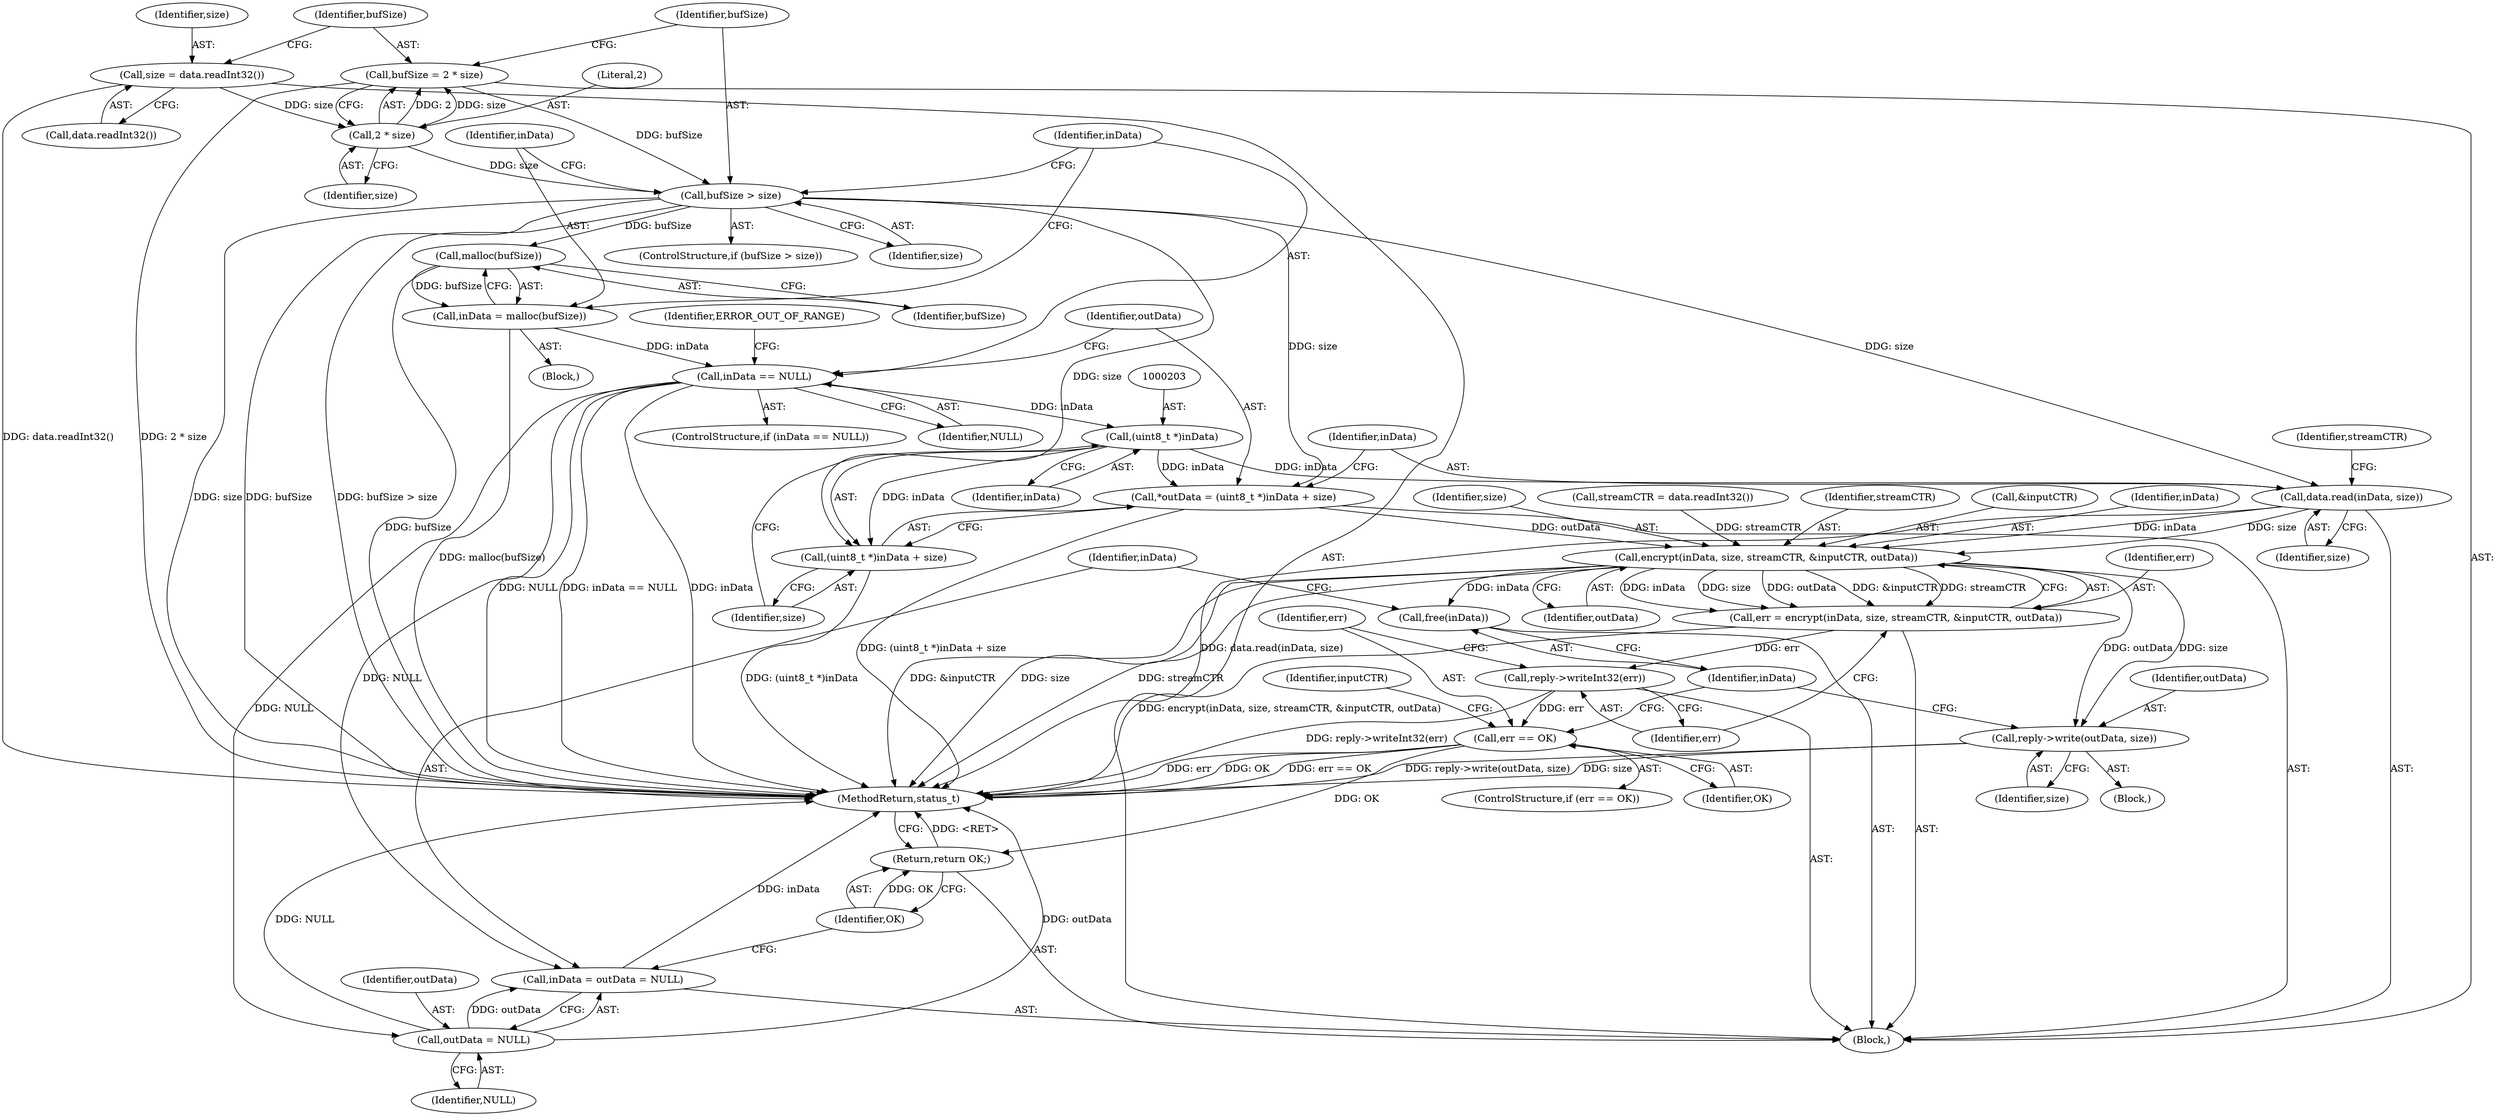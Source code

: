 digraph "0_Android_9667e3eff2d34c3797c3b529370de47b2c1f1bf6@API" {
"1000187" [label="(Call,malloc(bufSize))"];
"1000181" [label="(Call,bufSize > size)"];
"1000175" [label="(Call,bufSize = 2 * size)"];
"1000177" [label="(Call,2 * size)"];
"1000171" [label="(Call,size = data.readInt32())"];
"1000185" [label="(Call,inData = malloc(bufSize))"];
"1000190" [label="(Call,inData == NULL)"];
"1000202" [label="(Call,(uint8_t *)inData)"];
"1000199" [label="(Call,*outData = (uint8_t *)inData + size)"];
"1000217" [label="(Call,encrypt(inData, size, streamCTR, &inputCTR, outData))"];
"1000215" [label="(Call,err = encrypt(inData, size, streamCTR, &inputCTR, outData))"];
"1000224" [label="(Call,reply->writeInt32(err))"];
"1000227" [label="(Call,err == OK)"];
"1000243" [label="(Return,return OK;)"];
"1000233" [label="(Call,reply->write(outData, size))"];
"1000236" [label="(Call,free(inData))"];
"1000201" [label="(Call,(uint8_t *)inData + size)"];
"1000206" [label="(Call,data.read(inData, size))"];
"1000238" [label="(Call,inData = outData = NULL)"];
"1000240" [label="(Call,outData = NULL)"];
"1000199" [label="(Call,*outData = (uint8_t *)inData + size)"];
"1000218" [label="(Identifier,inData)"];
"1000219" [label="(Identifier,size)"];
"1000217" [label="(Call,encrypt(inData, size, streamCTR, &inputCTR, outData))"];
"1000183" [label="(Identifier,size)"];
"1000175" [label="(Call,bufSize = 2 * size)"];
"1000232" [label="(Identifier,inputCTR)"];
"1000211" [label="(Identifier,streamCTR)"];
"1000200" [label="(Identifier,outData)"];
"1000243" [label="(Return,return OK;)"];
"1000207" [label="(Identifier,inData)"];
"1000202" [label="(Call,(uint8_t *)inData)"];
"1000169" [label="(Block,)"];
"1000216" [label="(Identifier,err)"];
"1000208" [label="(Identifier,size)"];
"1000235" [label="(Identifier,size)"];
"1000244" [label="(Identifier,OK)"];
"1000172" [label="(Identifier,size)"];
"1000224" [label="(Call,reply->writeInt32(err))"];
"1000201" [label="(Call,(uint8_t *)inData + size)"];
"1000230" [label="(Block,)"];
"1000395" [label="(MethodReturn,status_t)"];
"1000180" [label="(ControlStructure,if (bufSize > size))"];
"1000210" [label="(Call,streamCTR = data.readInt32())"];
"1000171" [label="(Call,size = data.readInt32())"];
"1000173" [label="(Call,data.readInt32())"];
"1000206" [label="(Call,data.read(inData, size))"];
"1000189" [label="(ControlStructure,if (inData == NULL))"];
"1000240" [label="(Call,outData = NULL)"];
"1000237" [label="(Identifier,inData)"];
"1000220" [label="(Identifier,streamCTR)"];
"1000226" [label="(ControlStructure,if (err == OK))"];
"1000186" [label="(Identifier,inData)"];
"1000185" [label="(Call,inData = malloc(bufSize))"];
"1000241" [label="(Identifier,outData)"];
"1000176" [label="(Identifier,bufSize)"];
"1000215" [label="(Call,err = encrypt(inData, size, streamCTR, &inputCTR, outData))"];
"1000242" [label="(Identifier,NULL)"];
"1000236" [label="(Call,free(inData))"];
"1000181" [label="(Call,bufSize > size)"];
"1000233" [label="(Call,reply->write(outData, size))"];
"1000187" [label="(Call,malloc(bufSize))"];
"1000191" [label="(Identifier,inData)"];
"1000188" [label="(Identifier,bufSize)"];
"1000184" [label="(Block,)"];
"1000192" [label="(Identifier,NULL)"];
"1000223" [label="(Identifier,outData)"];
"1000190" [label="(Call,inData == NULL)"];
"1000228" [label="(Identifier,err)"];
"1000227" [label="(Call,err == OK)"];
"1000178" [label="(Literal,2)"];
"1000177" [label="(Call,2 * size)"];
"1000225" [label="(Identifier,err)"];
"1000238" [label="(Call,inData = outData = NULL)"];
"1000204" [label="(Identifier,inData)"];
"1000205" [label="(Identifier,size)"];
"1000182" [label="(Identifier,bufSize)"];
"1000234" [label="(Identifier,outData)"];
"1000179" [label="(Identifier,size)"];
"1000239" [label="(Identifier,inData)"];
"1000195" [label="(Identifier,ERROR_OUT_OF_RANGE)"];
"1000221" [label="(Call,&inputCTR)"];
"1000229" [label="(Identifier,OK)"];
"1000187" -> "1000185"  [label="AST: "];
"1000187" -> "1000188"  [label="CFG: "];
"1000188" -> "1000187"  [label="AST: "];
"1000185" -> "1000187"  [label="CFG: "];
"1000187" -> "1000395"  [label="DDG: bufSize"];
"1000187" -> "1000185"  [label="DDG: bufSize"];
"1000181" -> "1000187"  [label="DDG: bufSize"];
"1000181" -> "1000180"  [label="AST: "];
"1000181" -> "1000183"  [label="CFG: "];
"1000182" -> "1000181"  [label="AST: "];
"1000183" -> "1000181"  [label="AST: "];
"1000186" -> "1000181"  [label="CFG: "];
"1000191" -> "1000181"  [label="CFG: "];
"1000181" -> "1000395"  [label="DDG: bufSize"];
"1000181" -> "1000395"  [label="DDG: bufSize > size"];
"1000181" -> "1000395"  [label="DDG: size"];
"1000175" -> "1000181"  [label="DDG: bufSize"];
"1000177" -> "1000181"  [label="DDG: size"];
"1000181" -> "1000199"  [label="DDG: size"];
"1000181" -> "1000201"  [label="DDG: size"];
"1000181" -> "1000206"  [label="DDG: size"];
"1000175" -> "1000169"  [label="AST: "];
"1000175" -> "1000177"  [label="CFG: "];
"1000176" -> "1000175"  [label="AST: "];
"1000177" -> "1000175"  [label="AST: "];
"1000182" -> "1000175"  [label="CFG: "];
"1000175" -> "1000395"  [label="DDG: 2 * size"];
"1000177" -> "1000175"  [label="DDG: 2"];
"1000177" -> "1000175"  [label="DDG: size"];
"1000177" -> "1000179"  [label="CFG: "];
"1000178" -> "1000177"  [label="AST: "];
"1000179" -> "1000177"  [label="AST: "];
"1000171" -> "1000177"  [label="DDG: size"];
"1000171" -> "1000169"  [label="AST: "];
"1000171" -> "1000173"  [label="CFG: "];
"1000172" -> "1000171"  [label="AST: "];
"1000173" -> "1000171"  [label="AST: "];
"1000176" -> "1000171"  [label="CFG: "];
"1000171" -> "1000395"  [label="DDG: data.readInt32()"];
"1000185" -> "1000184"  [label="AST: "];
"1000186" -> "1000185"  [label="AST: "];
"1000191" -> "1000185"  [label="CFG: "];
"1000185" -> "1000395"  [label="DDG: malloc(bufSize)"];
"1000185" -> "1000190"  [label="DDG: inData"];
"1000190" -> "1000189"  [label="AST: "];
"1000190" -> "1000192"  [label="CFG: "];
"1000191" -> "1000190"  [label="AST: "];
"1000192" -> "1000190"  [label="AST: "];
"1000195" -> "1000190"  [label="CFG: "];
"1000200" -> "1000190"  [label="CFG: "];
"1000190" -> "1000395"  [label="DDG: inData == NULL"];
"1000190" -> "1000395"  [label="DDG: inData"];
"1000190" -> "1000395"  [label="DDG: NULL"];
"1000190" -> "1000202"  [label="DDG: inData"];
"1000190" -> "1000238"  [label="DDG: NULL"];
"1000190" -> "1000240"  [label="DDG: NULL"];
"1000202" -> "1000201"  [label="AST: "];
"1000202" -> "1000204"  [label="CFG: "];
"1000203" -> "1000202"  [label="AST: "];
"1000204" -> "1000202"  [label="AST: "];
"1000205" -> "1000202"  [label="CFG: "];
"1000202" -> "1000199"  [label="DDG: inData"];
"1000202" -> "1000201"  [label="DDG: inData"];
"1000202" -> "1000206"  [label="DDG: inData"];
"1000199" -> "1000169"  [label="AST: "];
"1000199" -> "1000201"  [label="CFG: "];
"1000200" -> "1000199"  [label="AST: "];
"1000201" -> "1000199"  [label="AST: "];
"1000207" -> "1000199"  [label="CFG: "];
"1000199" -> "1000395"  [label="DDG: (uint8_t *)inData + size"];
"1000199" -> "1000217"  [label="DDG: outData"];
"1000217" -> "1000215"  [label="AST: "];
"1000217" -> "1000223"  [label="CFG: "];
"1000218" -> "1000217"  [label="AST: "];
"1000219" -> "1000217"  [label="AST: "];
"1000220" -> "1000217"  [label="AST: "];
"1000221" -> "1000217"  [label="AST: "];
"1000223" -> "1000217"  [label="AST: "];
"1000215" -> "1000217"  [label="CFG: "];
"1000217" -> "1000395"  [label="DDG: &inputCTR"];
"1000217" -> "1000395"  [label="DDG: size"];
"1000217" -> "1000395"  [label="DDG: streamCTR"];
"1000217" -> "1000215"  [label="DDG: inData"];
"1000217" -> "1000215"  [label="DDG: size"];
"1000217" -> "1000215"  [label="DDG: outData"];
"1000217" -> "1000215"  [label="DDG: &inputCTR"];
"1000217" -> "1000215"  [label="DDG: streamCTR"];
"1000206" -> "1000217"  [label="DDG: inData"];
"1000206" -> "1000217"  [label="DDG: size"];
"1000210" -> "1000217"  [label="DDG: streamCTR"];
"1000217" -> "1000233"  [label="DDG: outData"];
"1000217" -> "1000233"  [label="DDG: size"];
"1000217" -> "1000236"  [label="DDG: inData"];
"1000215" -> "1000169"  [label="AST: "];
"1000216" -> "1000215"  [label="AST: "];
"1000225" -> "1000215"  [label="CFG: "];
"1000215" -> "1000395"  [label="DDG: encrypt(inData, size, streamCTR, &inputCTR, outData)"];
"1000215" -> "1000224"  [label="DDG: err"];
"1000224" -> "1000169"  [label="AST: "];
"1000224" -> "1000225"  [label="CFG: "];
"1000225" -> "1000224"  [label="AST: "];
"1000228" -> "1000224"  [label="CFG: "];
"1000224" -> "1000395"  [label="DDG: reply->writeInt32(err)"];
"1000224" -> "1000227"  [label="DDG: err"];
"1000227" -> "1000226"  [label="AST: "];
"1000227" -> "1000229"  [label="CFG: "];
"1000228" -> "1000227"  [label="AST: "];
"1000229" -> "1000227"  [label="AST: "];
"1000232" -> "1000227"  [label="CFG: "];
"1000237" -> "1000227"  [label="CFG: "];
"1000227" -> "1000395"  [label="DDG: err == OK"];
"1000227" -> "1000395"  [label="DDG: err"];
"1000227" -> "1000395"  [label="DDG: OK"];
"1000227" -> "1000243"  [label="DDG: OK"];
"1000243" -> "1000169"  [label="AST: "];
"1000243" -> "1000244"  [label="CFG: "];
"1000244" -> "1000243"  [label="AST: "];
"1000395" -> "1000243"  [label="CFG: "];
"1000243" -> "1000395"  [label="DDG: <RET>"];
"1000244" -> "1000243"  [label="DDG: OK"];
"1000233" -> "1000230"  [label="AST: "];
"1000233" -> "1000235"  [label="CFG: "];
"1000234" -> "1000233"  [label="AST: "];
"1000235" -> "1000233"  [label="AST: "];
"1000237" -> "1000233"  [label="CFG: "];
"1000233" -> "1000395"  [label="DDG: reply->write(outData, size)"];
"1000233" -> "1000395"  [label="DDG: size"];
"1000236" -> "1000169"  [label="AST: "];
"1000236" -> "1000237"  [label="CFG: "];
"1000237" -> "1000236"  [label="AST: "];
"1000239" -> "1000236"  [label="CFG: "];
"1000201" -> "1000205"  [label="CFG: "];
"1000205" -> "1000201"  [label="AST: "];
"1000201" -> "1000395"  [label="DDG: (uint8_t *)inData"];
"1000206" -> "1000169"  [label="AST: "];
"1000206" -> "1000208"  [label="CFG: "];
"1000207" -> "1000206"  [label="AST: "];
"1000208" -> "1000206"  [label="AST: "];
"1000211" -> "1000206"  [label="CFG: "];
"1000206" -> "1000395"  [label="DDG: data.read(inData, size)"];
"1000238" -> "1000169"  [label="AST: "];
"1000238" -> "1000240"  [label="CFG: "];
"1000239" -> "1000238"  [label="AST: "];
"1000240" -> "1000238"  [label="AST: "];
"1000244" -> "1000238"  [label="CFG: "];
"1000238" -> "1000395"  [label="DDG: inData"];
"1000240" -> "1000238"  [label="DDG: outData"];
"1000240" -> "1000242"  [label="CFG: "];
"1000241" -> "1000240"  [label="AST: "];
"1000242" -> "1000240"  [label="AST: "];
"1000240" -> "1000395"  [label="DDG: NULL"];
"1000240" -> "1000395"  [label="DDG: outData"];
}

